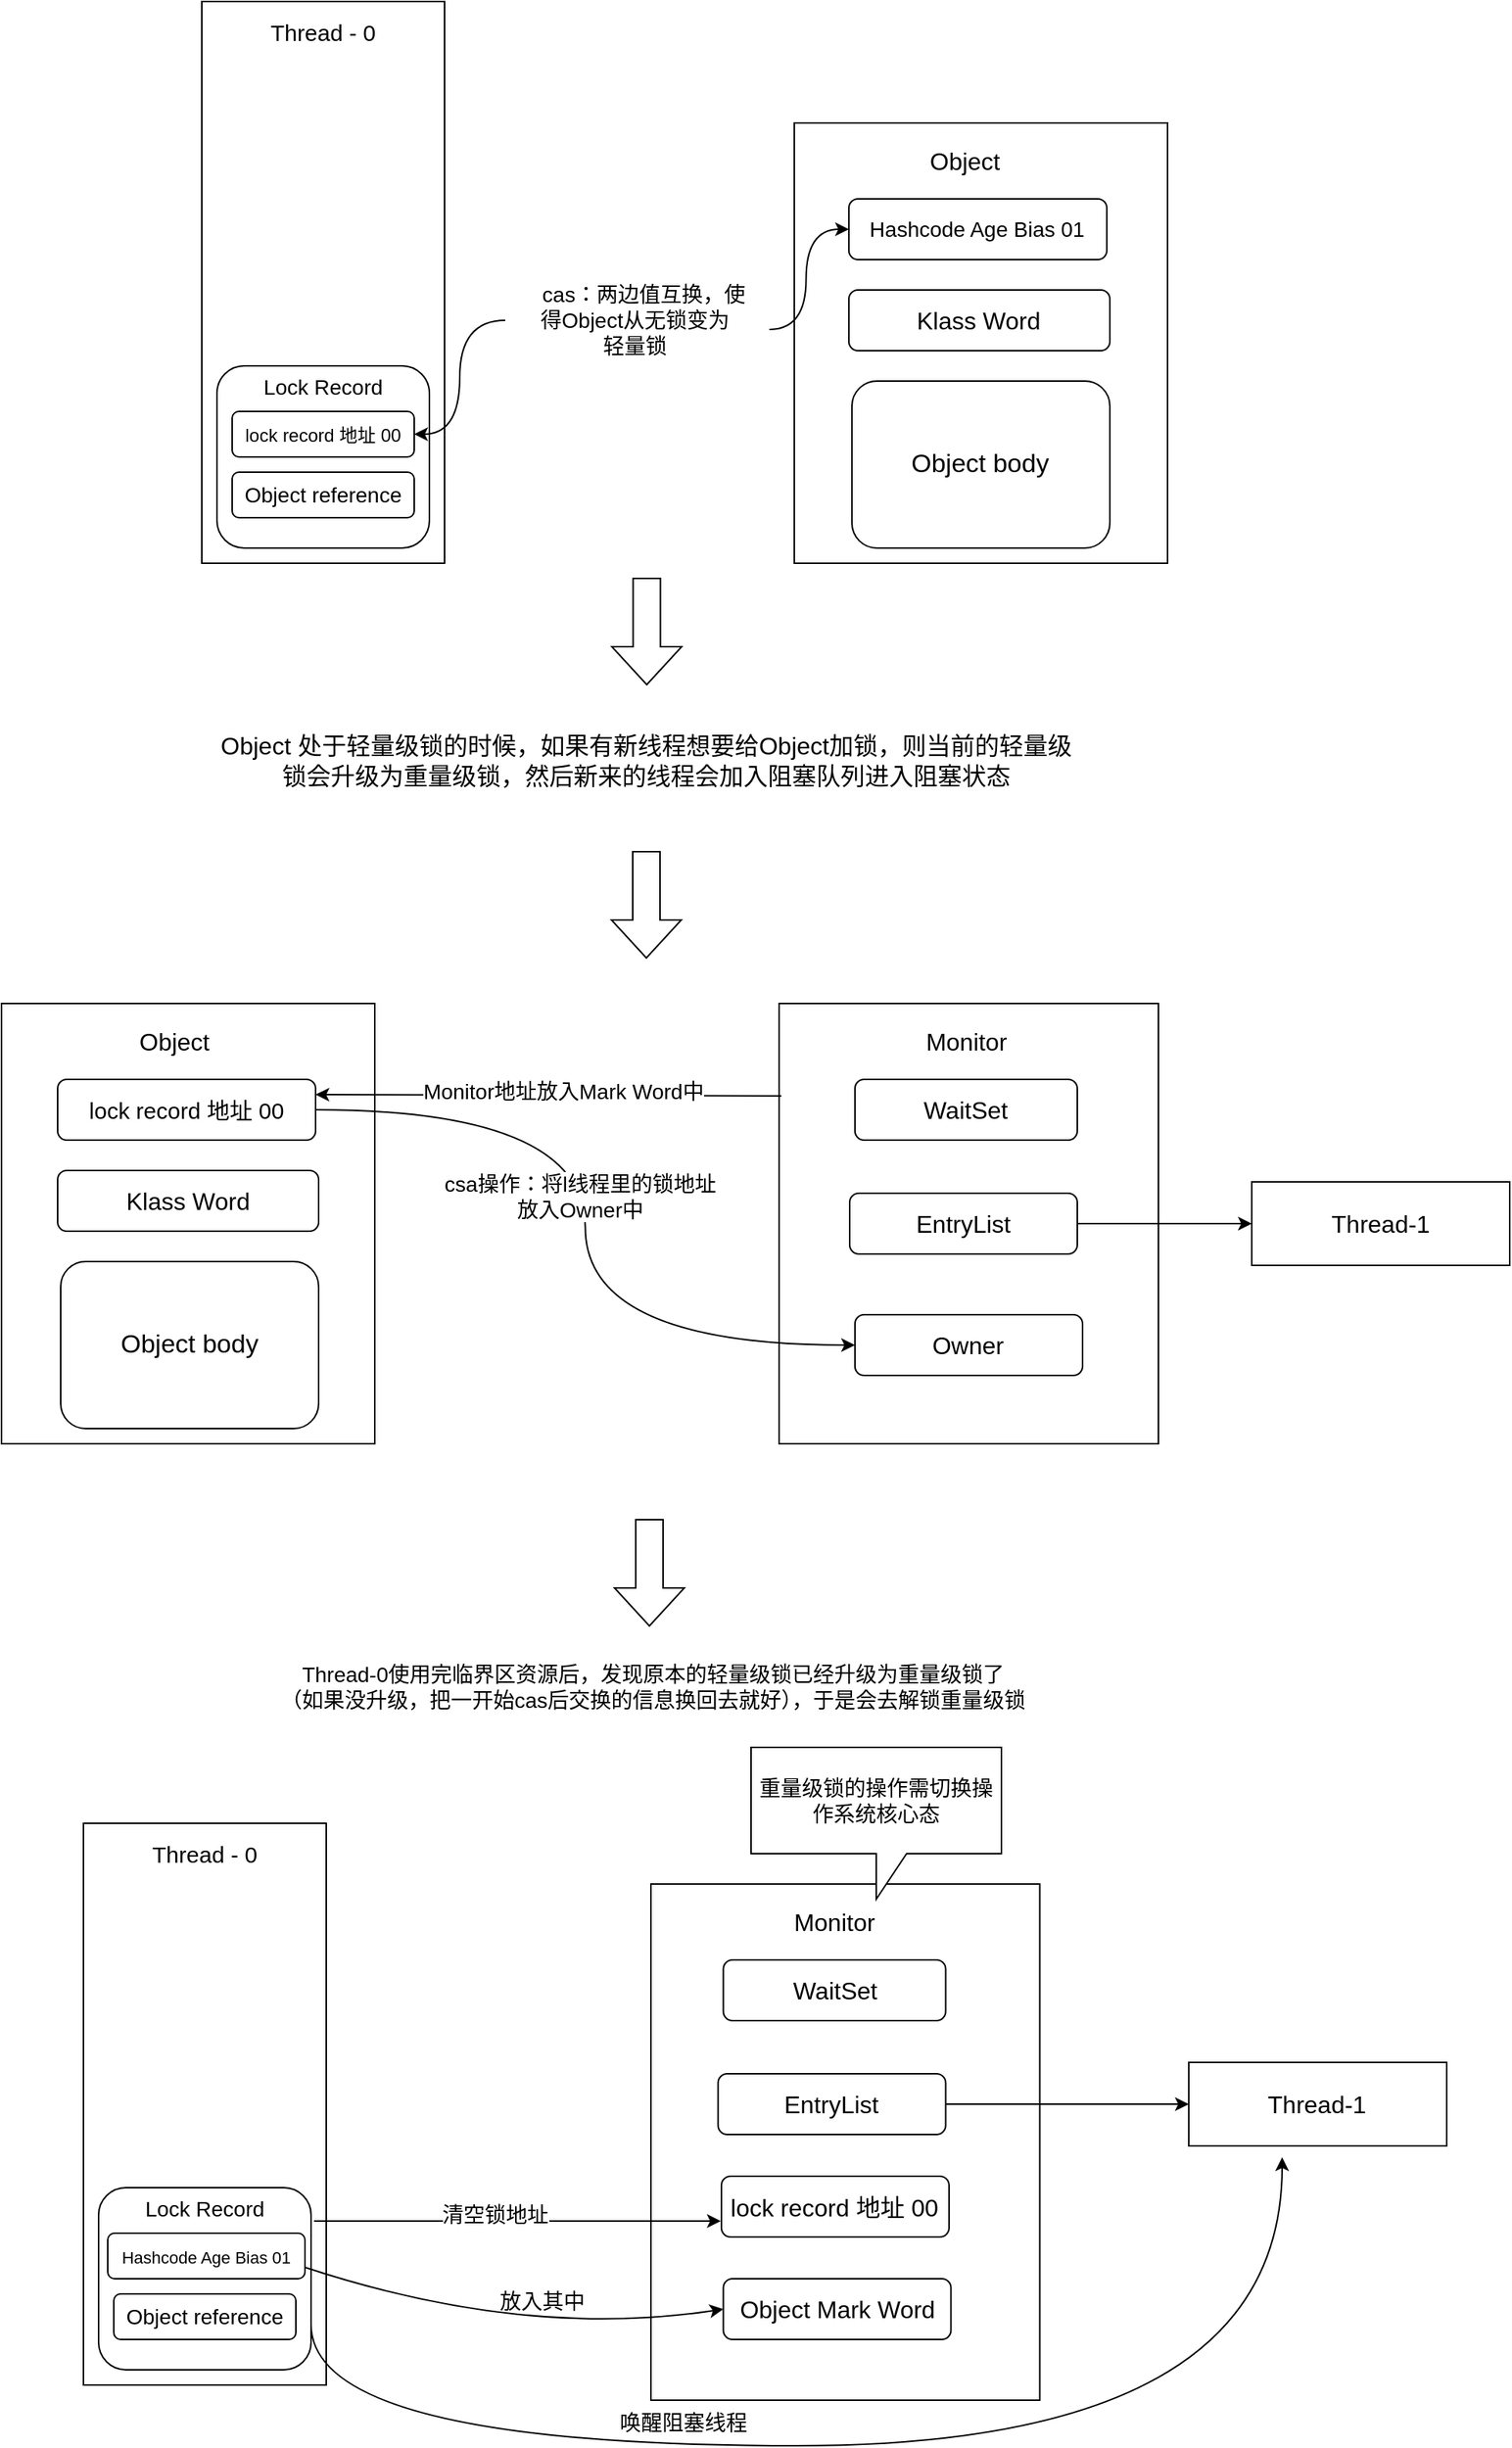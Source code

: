 <mxfile version="20.8.20" type="device"><diagram name="第 1 页" id="unvpCvijEOt__k2X_yT8"><mxGraphModel dx="1434" dy="740" grid="1" gridSize="10" guides="1" tooltips="1" connect="1" arrows="1" fold="1" page="1" pageScale="1" pageWidth="1200" pageHeight="1920" math="0" shadow="0"><root><mxCell id="0"/><mxCell id="1" parent="0"/><mxCell id="G99Qf3e9Ze9QttsVucHp-1" value="" style="rounded=0;whiteSpace=wrap;html=1;" parent="1" vertex="1"><mxGeometry x="268" y="160" width="160" height="370" as="geometry"/></mxCell><mxCell id="G99Qf3e9Ze9QttsVucHp-2" value="" style="rounded=0;whiteSpace=wrap;html=1;" parent="1" vertex="1"><mxGeometry x="658.47" y="240" width="246" height="290" as="geometry"/></mxCell><mxCell id="G99Qf3e9Ze9QttsVucHp-3" value="Object" style="text;html=1;strokeColor=none;fillColor=none;align=center;verticalAlign=middle;whiteSpace=wrap;rounded=0;fontSize=16;" parent="1" vertex="1"><mxGeometry x="736.47" y="250" width="70" height="30" as="geometry"/></mxCell><mxCell id="G99Qf3e9Ze9QttsVucHp-5" value="&lt;font style=&quot;font-size: 14px;&quot;&gt;Hashcode Age Bias 01&lt;/font&gt;" style="rounded=1;whiteSpace=wrap;html=1;" parent="1" vertex="1"><mxGeometry x="694.47" y="290" width="170" height="40" as="geometry"/></mxCell><mxCell id="G99Qf3e9Ze9QttsVucHp-6" value="&lt;font style=&quot;font-size: 16px;&quot;&gt;Klass Word&lt;/font&gt;" style="rounded=1;whiteSpace=wrap;html=1;" parent="1" vertex="1"><mxGeometry x="694.47" y="350" width="172" height="40" as="geometry"/></mxCell><mxCell id="G99Qf3e9Ze9QttsVucHp-7" value="&lt;font style=&quot;font-size: 17px;&quot;&gt;Object body&lt;/font&gt;" style="rounded=1;whiteSpace=wrap;html=1;" parent="1" vertex="1"><mxGeometry x="696.47" y="410" width="170" height="110" as="geometry"/></mxCell><mxCell id="G99Qf3e9Ze9QttsVucHp-8" value="Thread - 0" style="text;html=1;strokeColor=none;fillColor=none;align=center;verticalAlign=middle;whiteSpace=wrap;rounded=0;fontSize=15;" parent="1" vertex="1"><mxGeometry x="303" y="170" width="90" height="20" as="geometry"/></mxCell><mxCell id="G99Qf3e9Ze9QttsVucHp-9" value="" style="rounded=1;whiteSpace=wrap;html=1;fontSize=16;" parent="1" vertex="1"><mxGeometry x="278" y="400" width="140" height="120" as="geometry"/></mxCell><mxCell id="G99Qf3e9Ze9QttsVucHp-10" value="&lt;font style=&quot;font-size: 14px;&quot;&gt;Lock Record&lt;/font&gt;" style="text;html=1;strokeColor=none;fillColor=none;align=center;verticalAlign=middle;whiteSpace=wrap;rounded=0;fontSize=16;" parent="1" vertex="1"><mxGeometry x="298" y="400" width="100" height="25" as="geometry"/></mxCell><mxCell id="G99Qf3e9Ze9QttsVucHp-11" value="&lt;font style=&quot;font-size: 12px;&quot;&gt;lock record 地址 00&lt;/font&gt;" style="rounded=1;whiteSpace=wrap;html=1;fontSize=14;" parent="1" vertex="1"><mxGeometry x="288" y="430" width="120" height="30" as="geometry"/></mxCell><mxCell id="G99Qf3e9Ze9QttsVucHp-12" value="Object reference" style="rounded=1;whiteSpace=wrap;html=1;fontSize=14;" parent="1" vertex="1"><mxGeometry x="288" y="470" width="120" height="30" as="geometry"/></mxCell><mxCell id="G99Qf3e9Ze9QttsVucHp-13" value="" style="endArrow=classic;startArrow=none;html=1;rounded=0;fontSize=14;exitX=1.024;exitY=0.6;exitDx=0;exitDy=0;entryX=0;entryY=0.5;entryDx=0;entryDy=0;exitPerimeter=0;edgeStyle=orthogonalEdgeStyle;curved=1;" parent="1" source="G99Qf3e9Ze9QttsVucHp-14" target="G99Qf3e9Ze9QttsVucHp-5" edge="1"><mxGeometry width="50" height="50" relative="1" as="geometry"><mxPoint x="648.0" y="379" as="sourcePoint"/><mxPoint x="686.47" y="310" as="targetPoint"/></mxGeometry></mxCell><mxCell id="G99Qf3e9Ze9QttsVucHp-15" value="" style="endArrow=none;startArrow=classic;html=1;rounded=0;fontSize=14;exitX=1;exitY=0.5;exitDx=0;exitDy=0;entryX=0;entryY=0.5;entryDx=0;entryDy=0;edgeStyle=orthogonalEdgeStyle;curved=1;" parent="1" source="G99Qf3e9Ze9QttsVucHp-11" target="G99Qf3e9Ze9QttsVucHp-14" edge="1"><mxGeometry width="50" height="50" relative="1" as="geometry"><mxPoint x="408" y="455" as="sourcePoint"/><mxPoint x="576" y="300" as="targetPoint"/></mxGeometry></mxCell><mxCell id="G99Qf3e9Ze9QttsVucHp-14" value="&amp;nbsp; &amp;nbsp;cas：两边值互换，使&lt;br&gt;得Object从无锁变为&lt;br&gt;轻量锁" style="text;html=1;align=center;verticalAlign=middle;resizable=0;points=[];autosize=1;strokeColor=none;fillColor=none;fontSize=14;" parent="1" vertex="1"><mxGeometry x="468" y="340" width="170" height="60" as="geometry"/></mxCell><mxCell id="G99Qf3e9Ze9QttsVucHp-16" value="Object 处于轻量级锁的时候，如果有新线程想要给Object加锁，则当前的轻量级&lt;br&gt;锁会升级为重量级锁，然后新来的线程会加入阻塞队列进入阻塞状态" style="text;html=1;strokeColor=none;fillColor=none;align=center;verticalAlign=middle;whiteSpace=wrap;rounded=0;fontSize=16;" parent="1" vertex="1"><mxGeometry x="196" y="640" width="730" height="40" as="geometry"/></mxCell><mxCell id="G99Qf3e9Ze9QttsVucHp-17" value="" style="shape=singleArrow;direction=south;whiteSpace=wrap;html=1;fontSize=16;arrowWidth=0.391;arrowSize=0.357;" parent="1" vertex="1"><mxGeometry x="538.26" y="540" width="46" height="70" as="geometry"/></mxCell><mxCell id="G99Qf3e9Ze9QttsVucHp-18" value="" style="shape=singleArrow;direction=south;whiteSpace=wrap;html=1;fontSize=16;arrowWidth=0.391;arrowSize=0.357;" parent="1" vertex="1"><mxGeometry x="538" y="720" width="46" height="70" as="geometry"/></mxCell><mxCell id="G99Qf3e9Ze9QttsVucHp-25" value="" style="rounded=0;whiteSpace=wrap;html=1;" parent="1" vertex="1"><mxGeometry x="136" y="820" width="246" height="290" as="geometry"/></mxCell><mxCell id="G99Qf3e9Ze9QttsVucHp-26" value="Object" style="text;html=1;strokeColor=none;fillColor=none;align=center;verticalAlign=middle;whiteSpace=wrap;rounded=0;fontSize=16;" parent="1" vertex="1"><mxGeometry x="215" y="830" width="70" height="30" as="geometry"/></mxCell><mxCell id="8pF-1M9dU71pzxnCI4lK-6" style="edgeStyle=orthogonalEdgeStyle;curved=1;rounded=0;orthogonalLoop=1;jettySize=auto;html=1;exitX=1;exitY=0.5;exitDx=0;exitDy=0;" parent="1" source="G99Qf3e9Ze9QttsVucHp-27" edge="1"><mxGeometry relative="1" as="geometry"><mxPoint x="343" y="890" as="targetPoint"/></mxGeometry></mxCell><mxCell id="G99Qf3e9Ze9QttsVucHp-27" value="&lt;font style=&quot;font-size: 15px;&quot;&gt;lock record 地址 00&lt;/font&gt;" style="rounded=1;whiteSpace=wrap;html=1;" parent="1" vertex="1"><mxGeometry x="173" y="870" width="170" height="40" as="geometry"/></mxCell><mxCell id="G99Qf3e9Ze9QttsVucHp-28" value="&lt;font style=&quot;font-size: 16px;&quot;&gt;Klass Word&lt;/font&gt;" style="rounded=1;whiteSpace=wrap;html=1;" parent="1" vertex="1"><mxGeometry x="173" y="930" width="172" height="40" as="geometry"/></mxCell><mxCell id="G99Qf3e9Ze9QttsVucHp-29" value="&lt;font style=&quot;font-size: 17px;&quot;&gt;Object body&lt;/font&gt;" style="rounded=1;whiteSpace=wrap;html=1;" parent="1" vertex="1"><mxGeometry x="175" y="990" width="170" height="110" as="geometry"/></mxCell><mxCell id="G99Qf3e9Ze9QttsVucHp-30" value="" style="rounded=0;whiteSpace=wrap;html=1;fontSize=15;" parent="1" vertex="1"><mxGeometry x="648.47" y="820" width="250" height="290" as="geometry"/></mxCell><mxCell id="G99Qf3e9Ze9QttsVucHp-31" value="&lt;font style=&quot;font-size: 16px;&quot;&gt;Monitor&lt;/font&gt;" style="text;html=1;strokeColor=none;fillColor=none;align=center;verticalAlign=middle;whiteSpace=wrap;rounded=0;fontSize=15;" parent="1" vertex="1"><mxGeometry x="741.73" y="830" width="60" height="30" as="geometry"/></mxCell><mxCell id="G99Qf3e9Ze9QttsVucHp-32" value="WaitSet" style="rounded=1;whiteSpace=wrap;html=1;fontSize=16;" parent="1" vertex="1"><mxGeometry x="698.47" y="870" width="146.53" height="40" as="geometry"/></mxCell><mxCell id="G99Qf3e9Ze9QttsVucHp-33" value="EntryList" style="rounded=1;whiteSpace=wrap;html=1;fontSize=16;" parent="1" vertex="1"><mxGeometry x="695" y="945" width="150" height="40" as="geometry"/></mxCell><mxCell id="G99Qf3e9Ze9QttsVucHp-34" value="Owner" style="rounded=1;whiteSpace=wrap;html=1;fontSize=16;" parent="1" vertex="1"><mxGeometry x="698.47" y="1025" width="150" height="40" as="geometry"/></mxCell><mxCell id="G99Qf3e9Ze9QttsVucHp-37" value="" style="endArrow=classic;html=1;rounded=0;fontSize=16;curved=1;exitX=1;exitY=0.5;exitDx=0;exitDy=0;entryX=0;entryY=0.5;entryDx=0;entryDy=0;" parent="1" source="G99Qf3e9Ze9QttsVucHp-33" edge="1"><mxGeometry width="50" height="50" relative="1" as="geometry"><mxPoint x="890" y="980" as="sourcePoint"/><mxPoint x="960" y="965" as="targetPoint"/></mxGeometry></mxCell><mxCell id="G99Qf3e9Ze9QttsVucHp-38" value="Thread-1" style="rounded=0;whiteSpace=wrap;html=1;fontSize=16;" parent="1" vertex="1"><mxGeometry x="960" y="937.5" width="170" height="55" as="geometry"/></mxCell><mxCell id="8pF-1M9dU71pzxnCI4lK-5" value="" style="endArrow=classic;html=1;rounded=0;entryX=0;entryY=0.5;entryDx=0;entryDy=0;edgeStyle=orthogonalEdgeStyle;curved=1;exitX=1;exitY=0.5;exitDx=0;exitDy=0;" parent="1" source="G99Qf3e9Ze9QttsVucHp-27" target="G99Qf3e9Ze9QttsVucHp-34" edge="1"><mxGeometry width="50" height="50" relative="1" as="geometry"><mxPoint x="350" y="890" as="sourcePoint"/><mxPoint x="390" y="840" as="targetPoint"/></mxGeometry></mxCell><mxCell id="8pF-1M9dU71pzxnCI4lK-7" value="&lt;font style=&quot;font-size: 14px;&quot;&gt;csa操作：将l线程里的锁地址&lt;br&gt;放入Owner中&lt;/font&gt;" style="edgeLabel;html=1;align=center;verticalAlign=middle;resizable=0;points=[];" parent="8pF-1M9dU71pzxnCI4lK-5" vertex="1" connectable="0"><mxGeometry x="-0.084" y="-4" relative="1" as="geometry"><mxPoint as="offset"/></mxGeometry></mxCell><mxCell id="8pF-1M9dU71pzxnCI4lK-8" value="" style="endArrow=classic;html=1;rounded=0;fontSize=14;curved=1;entryX=1;entryY=0.25;entryDx=0;entryDy=0;edgeStyle=orthogonalEdgeStyle;exitX=0.006;exitY=0.21;exitDx=0;exitDy=0;exitPerimeter=0;" parent="1" source="G99Qf3e9Ze9QttsVucHp-30" target="G99Qf3e9Ze9QttsVucHp-27" edge="1"><mxGeometry width="50" height="50" relative="1" as="geometry"><mxPoint x="640" y="880" as="sourcePoint"/><mxPoint x="580" y="800" as="targetPoint"/></mxGeometry></mxCell><mxCell id="8pF-1M9dU71pzxnCI4lK-9" value="Monitor地址放入Mark Word中" style="edgeLabel;html=1;align=center;verticalAlign=middle;resizable=0;points=[];fontSize=14;" parent="8pF-1M9dU71pzxnCI4lK-8" vertex="1" connectable="0"><mxGeometry x="0.094" y="-2" relative="1" as="geometry"><mxPoint x="23" as="offset"/></mxGeometry></mxCell><mxCell id="8pF-1M9dU71pzxnCI4lK-10" value="" style="shape=singleArrow;direction=south;whiteSpace=wrap;html=1;fontSize=16;arrowWidth=0.391;arrowSize=0.357;" parent="1" vertex="1"><mxGeometry x="540" y="1160" width="46" height="70" as="geometry"/></mxCell><mxCell id="8pF-1M9dU71pzxnCI4lK-11" value="Thread-0使用完临界区资源后，发现原本的轻量级锁已经升级为重量级锁了&lt;br&gt;（如果没升级，把一开始cas后交换的信息换回去就好），于是会去解锁重量级锁" style="text;html=1;strokeColor=none;fillColor=none;align=center;verticalAlign=middle;whiteSpace=wrap;rounded=0;fontSize=14;" parent="1" vertex="1"><mxGeometry x="219" y="1230" width="693" height="80" as="geometry"/></mxCell><mxCell id="8pF-1M9dU71pzxnCI4lK-12" value="" style="rounded=0;whiteSpace=wrap;html=1;" parent="1" vertex="1"><mxGeometry x="190" y="1360" width="160" height="370" as="geometry"/></mxCell><mxCell id="8pF-1M9dU71pzxnCI4lK-13" value="Thread - 0" style="text;html=1;strokeColor=none;fillColor=none;align=center;verticalAlign=middle;whiteSpace=wrap;rounded=0;fontSize=15;" parent="1" vertex="1"><mxGeometry x="225" y="1370" width="90" height="20" as="geometry"/></mxCell><mxCell id="8pF-1M9dU71pzxnCI4lK-37" style="edgeStyle=orthogonalEdgeStyle;curved=1;rounded=0;orthogonalLoop=1;jettySize=auto;html=1;exitX=1;exitY=0.75;exitDx=0;exitDy=0;fontSize=14;" parent="1" source="8pF-1M9dU71pzxnCI4lK-14" edge="1"><mxGeometry relative="1" as="geometry"><mxPoint x="980" y="1580" as="targetPoint"/><Array as="points"><mxPoint x="340" y="1770"/><mxPoint x="980" y="1770"/></Array></mxGeometry></mxCell><mxCell id="8pF-1M9dU71pzxnCI4lK-14" value="" style="rounded=1;whiteSpace=wrap;html=1;fontSize=16;" parent="1" vertex="1"><mxGeometry x="200" y="1600" width="140" height="120" as="geometry"/></mxCell><mxCell id="8pF-1M9dU71pzxnCI4lK-15" value="&lt;font style=&quot;font-size: 14px;&quot;&gt;Lock Record&lt;/font&gt;" style="text;html=1;strokeColor=none;fillColor=none;align=center;verticalAlign=middle;whiteSpace=wrap;rounded=0;fontSize=16;" parent="1" vertex="1"><mxGeometry x="220" y="1600" width="100" height="25" as="geometry"/></mxCell><mxCell id="8pF-1M9dU71pzxnCI4lK-16" value="&lt;font style=&quot;font-size: 11px;&quot;&gt;Hashcode Age Bias 01&lt;/font&gt;" style="rounded=1;whiteSpace=wrap;html=1;fontSize=14;" parent="1" vertex="1"><mxGeometry x="206" y="1630" width="130" height="30" as="geometry"/></mxCell><mxCell id="8pF-1M9dU71pzxnCI4lK-17" value="Object reference" style="rounded=1;whiteSpace=wrap;html=1;fontSize=14;" parent="1" vertex="1"><mxGeometry x="210" y="1670" width="120" height="30" as="geometry"/></mxCell><mxCell id="8pF-1M9dU71pzxnCI4lK-19" value="" style="rounded=0;whiteSpace=wrap;html=1;fontSize=15;" parent="1" vertex="1"><mxGeometry x="564" y="1400" width="256.27" height="340" as="geometry"/></mxCell><mxCell id="8pF-1M9dU71pzxnCI4lK-20" value="&lt;font style=&quot;font-size: 16px;&quot;&gt;Monitor&lt;/font&gt;" style="text;html=1;strokeColor=none;fillColor=none;align=center;verticalAlign=middle;whiteSpace=wrap;rounded=0;fontSize=15;" parent="1" vertex="1"><mxGeometry x="654.99" y="1410" width="60" height="30" as="geometry"/></mxCell><mxCell id="8pF-1M9dU71pzxnCI4lK-21" value="WaitSet" style="rounded=1;whiteSpace=wrap;html=1;fontSize=16;" parent="1" vertex="1"><mxGeometry x="611.73" y="1450" width="146.53" height="40" as="geometry"/></mxCell><mxCell id="8pF-1M9dU71pzxnCI4lK-36" style="edgeStyle=orthogonalEdgeStyle;curved=1;rounded=0;orthogonalLoop=1;jettySize=auto;html=1;exitX=1;exitY=0.5;exitDx=0;exitDy=0;entryX=0;entryY=0.5;entryDx=0;entryDy=0;fontSize=14;" parent="1" source="8pF-1M9dU71pzxnCI4lK-22" target="8pF-1M9dU71pzxnCI4lK-24" edge="1"><mxGeometry relative="1" as="geometry"/></mxCell><mxCell id="8pF-1M9dU71pzxnCI4lK-22" value="EntryList" style="rounded=1;whiteSpace=wrap;html=1;fontSize=16;" parent="1" vertex="1"><mxGeometry x="608.26" y="1525" width="150" height="40" as="geometry"/></mxCell><mxCell id="8pF-1M9dU71pzxnCI4lK-23" value="lock record 地址 00" style="rounded=1;whiteSpace=wrap;html=1;fontSize=16;" parent="1" vertex="1"><mxGeometry x="610.47" y="1592.5" width="150" height="40" as="geometry"/></mxCell><mxCell id="8pF-1M9dU71pzxnCI4lK-24" value="Thread-1" style="rounded=0;whiteSpace=wrap;html=1;fontSize=16;" parent="1" vertex="1"><mxGeometry x="918.47" y="1517.5" width="170" height="55" as="geometry"/></mxCell><mxCell id="8pF-1M9dU71pzxnCI4lK-25" value="&lt;font style=&quot;font-size: 14px;&quot;&gt;重量级锁的操作需切换操作系统核心态&lt;/font&gt;" style="shape=callout;whiteSpace=wrap;html=1;perimeter=calloutPerimeter;fontSize=11;" parent="1" vertex="1"><mxGeometry x="630" y="1310" width="165.01" height="100" as="geometry"/></mxCell><mxCell id="8pF-1M9dU71pzxnCI4lK-29" value="Object Mark Word" style="rounded=1;whiteSpace=wrap;html=1;fontSize=16;" parent="1" vertex="1"><mxGeometry x="611.73" y="1660" width="150" height="40" as="geometry"/></mxCell><mxCell id="8pF-1M9dU71pzxnCI4lK-34" value="" style="endArrow=classic;html=1;rounded=0;fontSize=14;curved=1;exitX=1.014;exitY=0.183;exitDx=0;exitDy=0;exitPerimeter=0;edgeStyle=orthogonalEdgeStyle;" parent="1" source="8pF-1M9dU71pzxnCI4lK-14" edge="1"><mxGeometry width="50" height="50" relative="1" as="geometry"><mxPoint x="340" y="1630" as="sourcePoint"/><mxPoint x="610" y="1622" as="targetPoint"/></mxGeometry></mxCell><mxCell id="8pF-1M9dU71pzxnCI4lK-35" value="清空锁地址" style="edgeLabel;html=1;align=center;verticalAlign=middle;resizable=0;points=[];fontSize=14;" parent="8pF-1M9dU71pzxnCI4lK-34" vertex="1" connectable="0"><mxGeometry x="-0.112" y="4" relative="1" as="geometry"><mxPoint as="offset"/></mxGeometry></mxCell><mxCell id="8pF-1M9dU71pzxnCI4lK-41" value="" style="endArrow=classic;html=1;rounded=0;fontSize=14;curved=1;exitX=1;exitY=0.75;exitDx=0;exitDy=0;entryX=0;entryY=0.5;entryDx=0;entryDy=0;" parent="1" source="8pF-1M9dU71pzxnCI4lK-16" target="8pF-1M9dU71pzxnCI4lK-29" edge="1"><mxGeometry width="50" height="50" relative="1" as="geometry"><mxPoint x="410" y="1710" as="sourcePoint"/><mxPoint x="460" y="1660" as="targetPoint"/><Array as="points"><mxPoint x="480" y="1700"/></Array></mxGeometry></mxCell><mxCell id="8pF-1M9dU71pzxnCI4lK-42" value="放入其中" style="text;html=1;align=center;verticalAlign=middle;resizable=0;points=[];autosize=1;strokeColor=none;fillColor=none;fontSize=14;" parent="1" vertex="1"><mxGeometry x="452" y="1660" width="80" height="30" as="geometry"/></mxCell><mxCell id="8pF-1M9dU71pzxnCI4lK-43" value="唤醒阻塞线程" style="text;html=1;align=center;verticalAlign=middle;resizable=0;points=[];autosize=1;strokeColor=none;fillColor=none;fontSize=14;" parent="1" vertex="1"><mxGeometry x="530" y="1740" width="110" height="30" as="geometry"/></mxCell></root></mxGraphModel></diagram></mxfile>